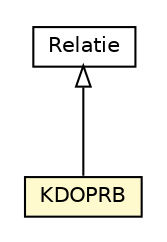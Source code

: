 #!/usr/local/bin/dot
#
# Class diagram 
# Generated by UMLGraph version R5_6-24-gf6e263 (http://www.umlgraph.org/)
#

digraph G {
	edge [fontname="Helvetica",fontsize=10,labelfontname="Helvetica",labelfontsize=10];
	node [fontname="Helvetica",fontsize=10,shape=plaintext];
	nodesep=0.25;
	ranksep=0.5;
	// nl.egem.stuf.sector.bg._0204.KDOAntwoord.KDOPRB
	c74159 [label=<<table title="nl.egem.stuf.sector.bg._0204.KDOAntwoord.KDOPRB" border="0" cellborder="1" cellspacing="0" cellpadding="2" port="p" bgcolor="lemonChiffon" href="./KDOAntwoord.KDOPRB.html">
		<tr><td><table border="0" cellspacing="0" cellpadding="1">
<tr><td align="center" balign="center"> KDOPRB </td></tr>
		</table></td></tr>
		</table>>, URL="./KDOAntwoord.KDOPRB.html", fontname="Helvetica", fontcolor="black", fontsize=10.0];
	// nl.egem.stuf.sector.bg._0204.Relatie
	c74204 [label=<<table title="nl.egem.stuf.sector.bg._0204.Relatie" border="0" cellborder="1" cellspacing="0" cellpadding="2" port="p" href="./Relatie.html">
		<tr><td><table border="0" cellspacing="0" cellpadding="1">
<tr><td align="center" balign="center"> Relatie </td></tr>
		</table></td></tr>
		</table>>, URL="./Relatie.html", fontname="Helvetica", fontcolor="black", fontsize=10.0];
	//nl.egem.stuf.sector.bg._0204.KDOAntwoord.KDOPRB extends nl.egem.stuf.sector.bg._0204.Relatie
	c74204:p -> c74159:p [dir=back,arrowtail=empty];
}


